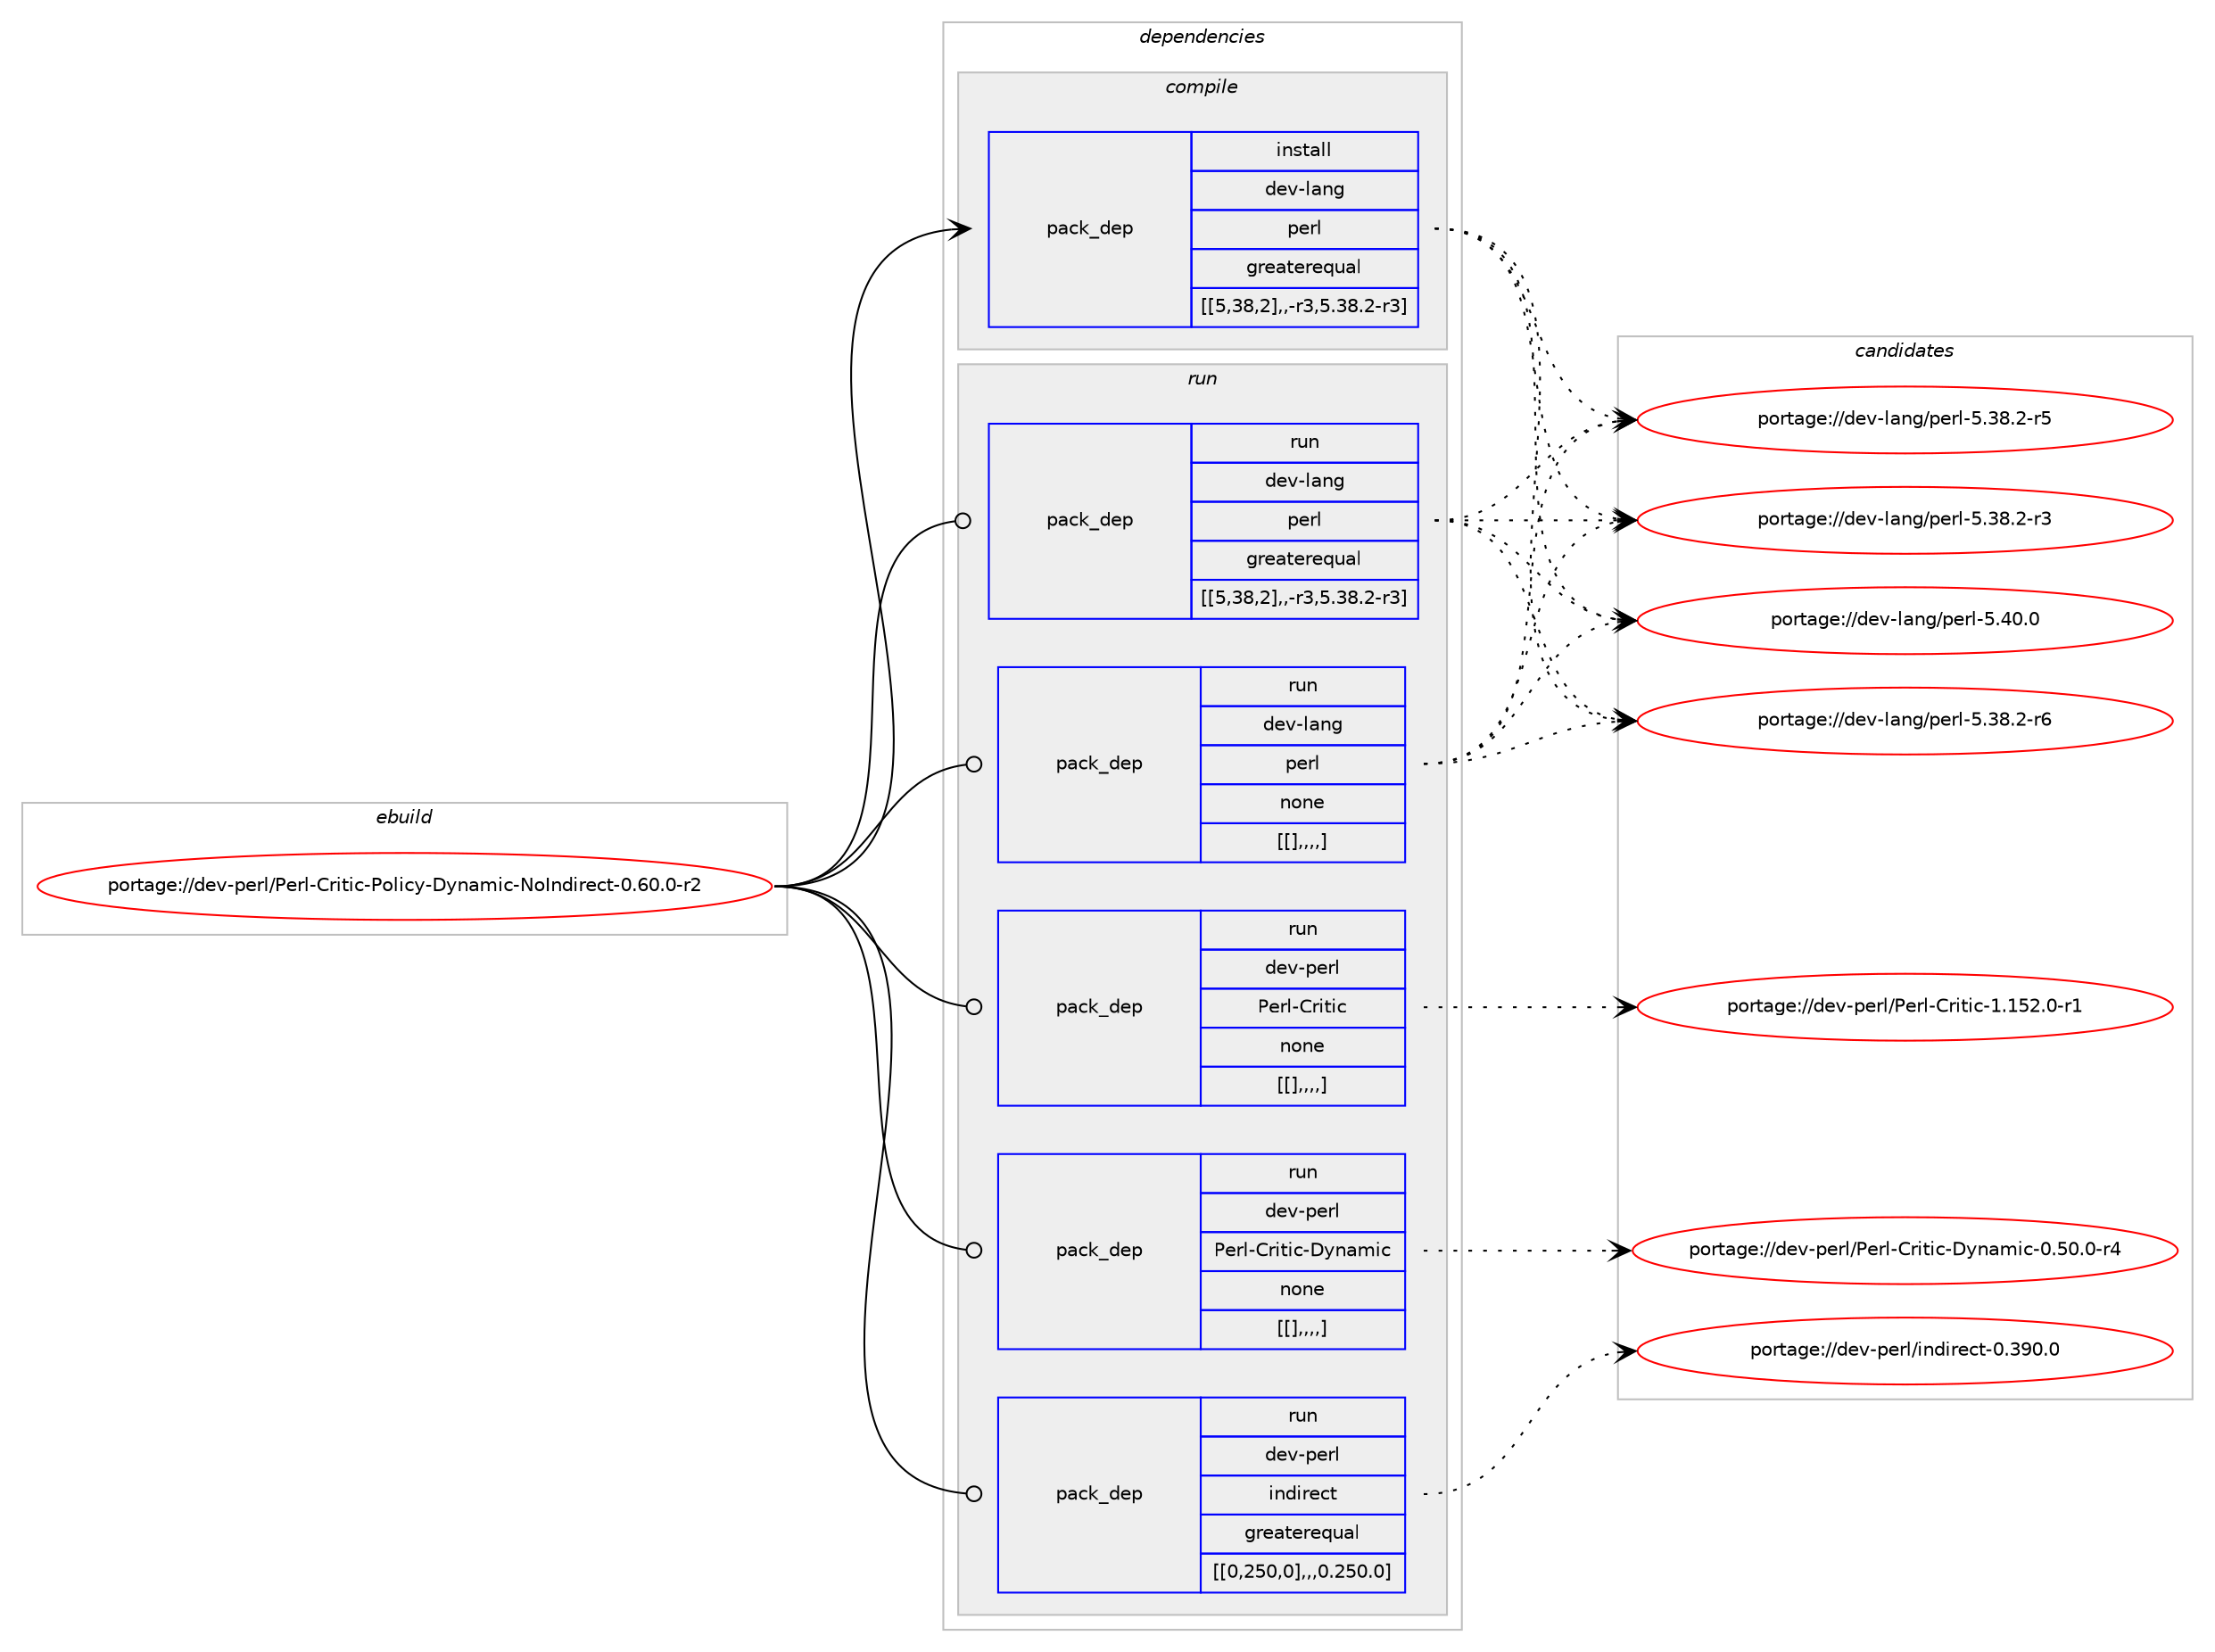 digraph prolog {

# *************
# Graph options
# *************

newrank=true;
concentrate=true;
compound=true;
graph [rankdir=LR,fontname=Helvetica,fontsize=10,ranksep=1.5];#, ranksep=2.5, nodesep=0.2];
edge  [arrowhead=vee];
node  [fontname=Helvetica,fontsize=10];

# **********
# The ebuild
# **********

subgraph cluster_leftcol {
color=gray;
label=<<i>ebuild</i>>;
id [label="portage://dev-perl/Perl-Critic-Policy-Dynamic-NoIndirect-0.60.0-r2", color=red, width=4, href="../dev-perl/Perl-Critic-Policy-Dynamic-NoIndirect-0.60.0-r2.svg"];
}

# ****************
# The dependencies
# ****************

subgraph cluster_midcol {
color=gray;
label=<<i>dependencies</i>>;
subgraph cluster_compile {
fillcolor="#eeeeee";
style=filled;
label=<<i>compile</i>>;
subgraph pack104887 {
dependency137133 [label=<<TABLE BORDER="0" CELLBORDER="1" CELLSPACING="0" CELLPADDING="4" WIDTH="220"><TR><TD ROWSPAN="6" CELLPADDING="30">pack_dep</TD></TR><TR><TD WIDTH="110">install</TD></TR><TR><TD>dev-lang</TD></TR><TR><TD>perl</TD></TR><TR><TD>greaterequal</TD></TR><TR><TD>[[5,38,2],,-r3,5.38.2-r3]</TD></TR></TABLE>>, shape=none, color=blue];
}
id:e -> dependency137133:w [weight=20,style="solid",arrowhead="vee"];
}
subgraph cluster_compileandrun {
fillcolor="#eeeeee";
style=filled;
label=<<i>compile and run</i>>;
}
subgraph cluster_run {
fillcolor="#eeeeee";
style=filled;
label=<<i>run</i>>;
subgraph pack104888 {
dependency137134 [label=<<TABLE BORDER="0" CELLBORDER="1" CELLSPACING="0" CELLPADDING="4" WIDTH="220"><TR><TD ROWSPAN="6" CELLPADDING="30">pack_dep</TD></TR><TR><TD WIDTH="110">run</TD></TR><TR><TD>dev-lang</TD></TR><TR><TD>perl</TD></TR><TR><TD>greaterequal</TD></TR><TR><TD>[[5,38,2],,-r3,5.38.2-r3]</TD></TR></TABLE>>, shape=none, color=blue];
}
id:e -> dependency137134:w [weight=20,style="solid",arrowhead="odot"];
subgraph pack104889 {
dependency137135 [label=<<TABLE BORDER="0" CELLBORDER="1" CELLSPACING="0" CELLPADDING="4" WIDTH="220"><TR><TD ROWSPAN="6" CELLPADDING="30">pack_dep</TD></TR><TR><TD WIDTH="110">run</TD></TR><TR><TD>dev-lang</TD></TR><TR><TD>perl</TD></TR><TR><TD>none</TD></TR><TR><TD>[[],,,,]</TD></TR></TABLE>>, shape=none, color=blue];
}
id:e -> dependency137135:w [weight=20,style="solid",arrowhead="odot"];
subgraph pack104890 {
dependency137136 [label=<<TABLE BORDER="0" CELLBORDER="1" CELLSPACING="0" CELLPADDING="4" WIDTH="220"><TR><TD ROWSPAN="6" CELLPADDING="30">pack_dep</TD></TR><TR><TD WIDTH="110">run</TD></TR><TR><TD>dev-perl</TD></TR><TR><TD>Perl-Critic</TD></TR><TR><TD>none</TD></TR><TR><TD>[[],,,,]</TD></TR></TABLE>>, shape=none, color=blue];
}
id:e -> dependency137136:w [weight=20,style="solid",arrowhead="odot"];
subgraph pack104891 {
dependency137137 [label=<<TABLE BORDER="0" CELLBORDER="1" CELLSPACING="0" CELLPADDING="4" WIDTH="220"><TR><TD ROWSPAN="6" CELLPADDING="30">pack_dep</TD></TR><TR><TD WIDTH="110">run</TD></TR><TR><TD>dev-perl</TD></TR><TR><TD>Perl-Critic-Dynamic</TD></TR><TR><TD>none</TD></TR><TR><TD>[[],,,,]</TD></TR></TABLE>>, shape=none, color=blue];
}
id:e -> dependency137137:w [weight=20,style="solid",arrowhead="odot"];
subgraph pack104892 {
dependency137138 [label=<<TABLE BORDER="0" CELLBORDER="1" CELLSPACING="0" CELLPADDING="4" WIDTH="220"><TR><TD ROWSPAN="6" CELLPADDING="30">pack_dep</TD></TR><TR><TD WIDTH="110">run</TD></TR><TR><TD>dev-perl</TD></TR><TR><TD>indirect</TD></TR><TR><TD>greaterequal</TD></TR><TR><TD>[[0,250,0],,,0.250.0]</TD></TR></TABLE>>, shape=none, color=blue];
}
id:e -> dependency137138:w [weight=20,style="solid",arrowhead="odot"];
}
}

# **************
# The candidates
# **************

subgraph cluster_choices {
rank=same;
color=gray;
label=<<i>candidates</i>>;

subgraph choice104887 {
color=black;
nodesep=1;
choice10010111845108971101034711210111410845534652484648 [label="portage://dev-lang/perl-5.40.0", color=red, width=4,href="../dev-lang/perl-5.40.0.svg"];
choice100101118451089711010347112101114108455346515646504511454 [label="portage://dev-lang/perl-5.38.2-r6", color=red, width=4,href="../dev-lang/perl-5.38.2-r6.svg"];
choice100101118451089711010347112101114108455346515646504511453 [label="portage://dev-lang/perl-5.38.2-r5", color=red, width=4,href="../dev-lang/perl-5.38.2-r5.svg"];
choice100101118451089711010347112101114108455346515646504511451 [label="portage://dev-lang/perl-5.38.2-r3", color=red, width=4,href="../dev-lang/perl-5.38.2-r3.svg"];
dependency137133:e -> choice10010111845108971101034711210111410845534652484648:w [style=dotted,weight="100"];
dependency137133:e -> choice100101118451089711010347112101114108455346515646504511454:w [style=dotted,weight="100"];
dependency137133:e -> choice100101118451089711010347112101114108455346515646504511453:w [style=dotted,weight="100"];
dependency137133:e -> choice100101118451089711010347112101114108455346515646504511451:w [style=dotted,weight="100"];
}
subgraph choice104888 {
color=black;
nodesep=1;
choice10010111845108971101034711210111410845534652484648 [label="portage://dev-lang/perl-5.40.0", color=red, width=4,href="../dev-lang/perl-5.40.0.svg"];
choice100101118451089711010347112101114108455346515646504511454 [label="portage://dev-lang/perl-5.38.2-r6", color=red, width=4,href="../dev-lang/perl-5.38.2-r6.svg"];
choice100101118451089711010347112101114108455346515646504511453 [label="portage://dev-lang/perl-5.38.2-r5", color=red, width=4,href="../dev-lang/perl-5.38.2-r5.svg"];
choice100101118451089711010347112101114108455346515646504511451 [label="portage://dev-lang/perl-5.38.2-r3", color=red, width=4,href="../dev-lang/perl-5.38.2-r3.svg"];
dependency137134:e -> choice10010111845108971101034711210111410845534652484648:w [style=dotted,weight="100"];
dependency137134:e -> choice100101118451089711010347112101114108455346515646504511454:w [style=dotted,weight="100"];
dependency137134:e -> choice100101118451089711010347112101114108455346515646504511453:w [style=dotted,weight="100"];
dependency137134:e -> choice100101118451089711010347112101114108455346515646504511451:w [style=dotted,weight="100"];
}
subgraph choice104889 {
color=black;
nodesep=1;
choice10010111845108971101034711210111410845534652484648 [label="portage://dev-lang/perl-5.40.0", color=red, width=4,href="../dev-lang/perl-5.40.0.svg"];
choice100101118451089711010347112101114108455346515646504511454 [label="portage://dev-lang/perl-5.38.2-r6", color=red, width=4,href="../dev-lang/perl-5.38.2-r6.svg"];
choice100101118451089711010347112101114108455346515646504511453 [label="portage://dev-lang/perl-5.38.2-r5", color=red, width=4,href="../dev-lang/perl-5.38.2-r5.svg"];
choice100101118451089711010347112101114108455346515646504511451 [label="portage://dev-lang/perl-5.38.2-r3", color=red, width=4,href="../dev-lang/perl-5.38.2-r3.svg"];
dependency137135:e -> choice10010111845108971101034711210111410845534652484648:w [style=dotted,weight="100"];
dependency137135:e -> choice100101118451089711010347112101114108455346515646504511454:w [style=dotted,weight="100"];
dependency137135:e -> choice100101118451089711010347112101114108455346515646504511453:w [style=dotted,weight="100"];
dependency137135:e -> choice100101118451089711010347112101114108455346515646504511451:w [style=dotted,weight="100"];
}
subgraph choice104890 {
color=black;
nodesep=1;
choice10010111845112101114108478010111410845671141051161059945494649535046484511449 [label="portage://dev-perl/Perl-Critic-1.152.0-r1", color=red, width=4,href="../dev-perl/Perl-Critic-1.152.0-r1.svg"];
dependency137136:e -> choice10010111845112101114108478010111410845671141051161059945494649535046484511449:w [style=dotted,weight="100"];
}
subgraph choice104891 {
color=black;
nodesep=1;
choice10010111845112101114108478010111410845671141051161059945681211109710910599454846534846484511452 [label="portage://dev-perl/Perl-Critic-Dynamic-0.50.0-r4", color=red, width=4,href="../dev-perl/Perl-Critic-Dynamic-0.50.0-r4.svg"];
dependency137137:e -> choice10010111845112101114108478010111410845671141051161059945681211109710910599454846534846484511452:w [style=dotted,weight="100"];
}
subgraph choice104892 {
color=black;
nodesep=1;
choice1001011184511210111410847105110100105114101991164548465157484648 [label="portage://dev-perl/indirect-0.390.0", color=red, width=4,href="../dev-perl/indirect-0.390.0.svg"];
dependency137138:e -> choice1001011184511210111410847105110100105114101991164548465157484648:w [style=dotted,weight="100"];
}
}

}
